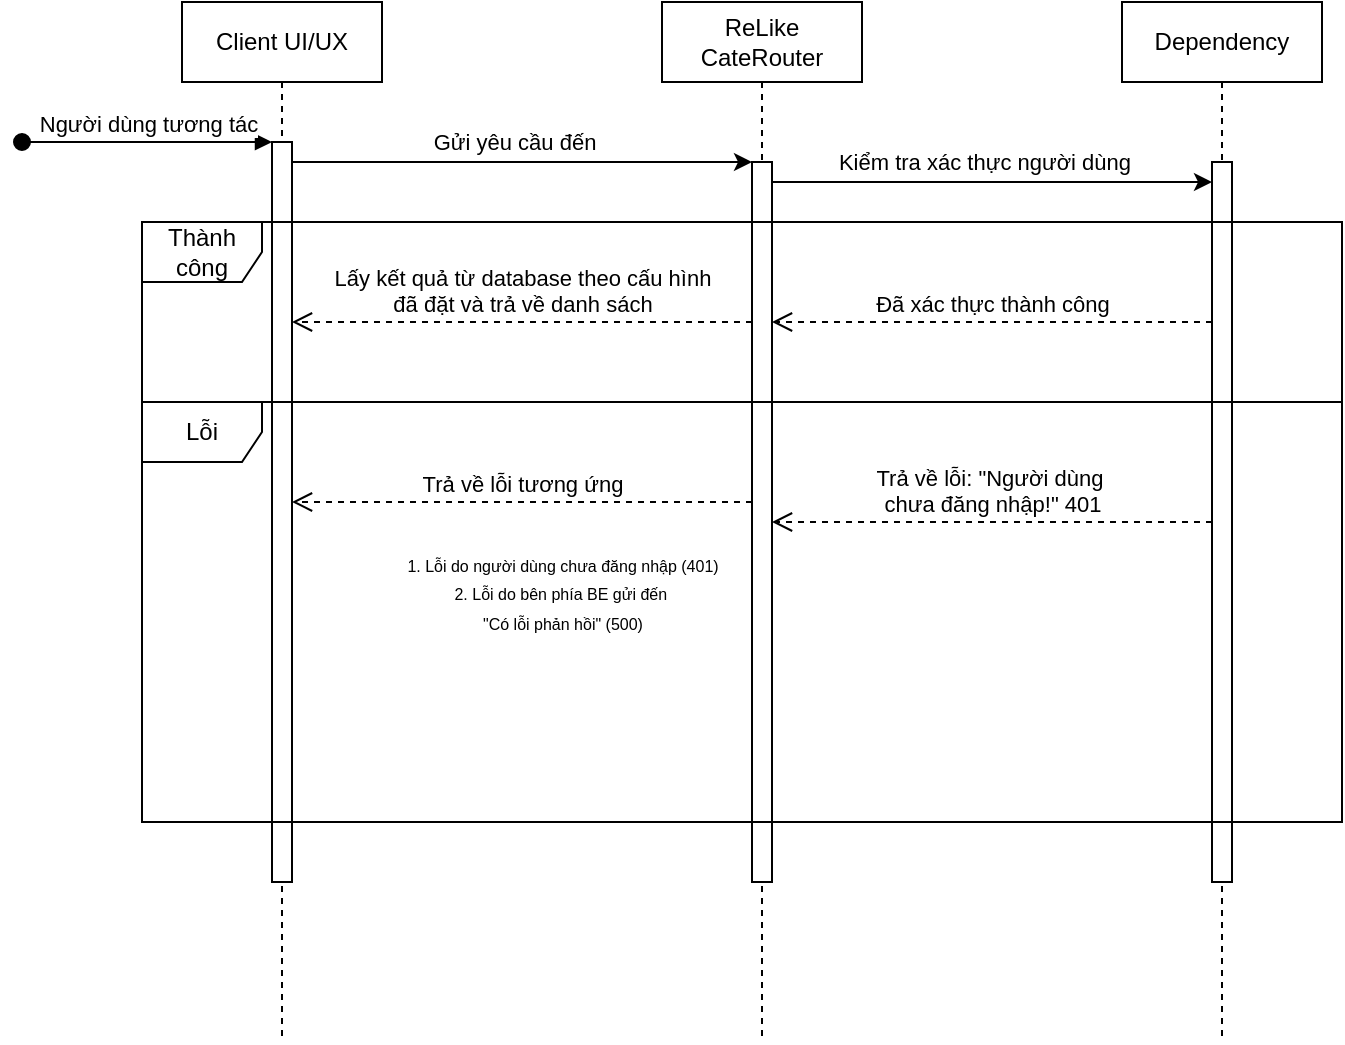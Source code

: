 <mxfile>
    <diagram id="pjh9ryTtitkpBswFPvQf" name="Page-1">
        <mxGraphModel dx="988" dy="700" grid="1" gridSize="10" guides="1" tooltips="1" connect="1" arrows="1" fold="1" page="1" pageScale="1" pageWidth="850" pageHeight="1100" math="0" shadow="0">
            <root>
                <mxCell id="0"/>
                <mxCell id="1" parent="0"/>
                <mxCell id="2" value="Client UI/UX" style="shape=umlLifeline;perimeter=lifelinePerimeter;whiteSpace=wrap;html=1;container=0;dropTarget=0;collapsible=0;recursiveResize=0;outlineConnect=0;portConstraint=eastwest;newEdgeStyle={&quot;edgeStyle&quot;:&quot;elbowEdgeStyle&quot;,&quot;elbow&quot;:&quot;vertical&quot;,&quot;curved&quot;:0,&quot;rounded&quot;:0};" parent="1" vertex="1">
                    <mxGeometry x="100" y="40" width="100" height="520" as="geometry"/>
                </mxCell>
                <mxCell id="3" value="" style="html=1;points=[];perimeter=orthogonalPerimeter;outlineConnect=0;targetShapes=umlLifeline;portConstraint=eastwest;newEdgeStyle={&quot;edgeStyle&quot;:&quot;elbowEdgeStyle&quot;,&quot;elbow&quot;:&quot;vertical&quot;,&quot;curved&quot;:0,&quot;rounded&quot;:0};" parent="2" vertex="1">
                    <mxGeometry x="45" y="70" width="10" height="370" as="geometry"/>
                </mxCell>
                <mxCell id="4" value="Người dùng tương tác" style="html=1;verticalAlign=bottom;startArrow=oval;endArrow=block;startSize=8;edgeStyle=elbowEdgeStyle;elbow=vertical;curved=0;rounded=0;" parent="2" target="3" edge="1">
                    <mxGeometry relative="1" as="geometry">
                        <mxPoint x="-80" y="70" as="sourcePoint"/>
                        <Array as="points">
                            <mxPoint x="-60" y="70"/>
                        </Array>
                    </mxGeometry>
                </mxCell>
                <mxCell id="5" value="ReLike&lt;br&gt;CateRouter" style="shape=umlLifeline;perimeter=lifelinePerimeter;whiteSpace=wrap;html=1;container=0;dropTarget=0;collapsible=0;recursiveResize=0;outlineConnect=0;portConstraint=eastwest;newEdgeStyle={&quot;edgeStyle&quot;:&quot;elbowEdgeStyle&quot;,&quot;elbow&quot;:&quot;vertical&quot;,&quot;curved&quot;:0,&quot;rounded&quot;:0};" parent="1" vertex="1">
                    <mxGeometry x="340" y="40" width="100" height="520" as="geometry"/>
                </mxCell>
                <mxCell id="6" value="" style="html=1;points=[];perimeter=orthogonalPerimeter;outlineConnect=0;targetShapes=umlLifeline;portConstraint=eastwest;newEdgeStyle={&quot;edgeStyle&quot;:&quot;elbowEdgeStyle&quot;,&quot;elbow&quot;:&quot;vertical&quot;,&quot;curved&quot;:0,&quot;rounded&quot;:0};" parent="5" vertex="1">
                    <mxGeometry x="45" y="80" width="10" height="360" as="geometry"/>
                </mxCell>
                <mxCell id="7" value="Dependency" style="shape=umlLifeline;perimeter=lifelinePerimeter;whiteSpace=wrap;html=1;container=0;dropTarget=0;collapsible=0;recursiveResize=0;outlineConnect=0;portConstraint=eastwest;newEdgeStyle={&quot;edgeStyle&quot;:&quot;elbowEdgeStyle&quot;,&quot;elbow&quot;:&quot;vertical&quot;,&quot;curved&quot;:0,&quot;rounded&quot;:0};" parent="1" vertex="1">
                    <mxGeometry x="570" y="40" width="100" height="520" as="geometry"/>
                </mxCell>
                <mxCell id="8" value="" style="html=1;points=[];perimeter=orthogonalPerimeter;outlineConnect=0;targetShapes=umlLifeline;portConstraint=eastwest;newEdgeStyle={&quot;edgeStyle&quot;:&quot;elbowEdgeStyle&quot;,&quot;elbow&quot;:&quot;vertical&quot;,&quot;curved&quot;:0,&quot;rounded&quot;:0};" parent="7" vertex="1">
                    <mxGeometry x="45" y="80" width="10" height="360" as="geometry"/>
                </mxCell>
                <mxCell id="9" value="" style="endArrow=classic;html=1;rounded=0;" parent="1" source="3" edge="1">
                    <mxGeometry width="50" height="50" relative="1" as="geometry">
                        <mxPoint x="209.81" y="120" as="sourcePoint"/>
                        <mxPoint x="385" y="120" as="targetPoint"/>
                    </mxGeometry>
                </mxCell>
                <mxCell id="10" value="Gửi yêu cầu đến" style="edgeLabel;html=1;align=center;verticalAlign=middle;resizable=0;points=[];" parent="9" vertex="1" connectable="0">
                    <mxGeometry x="-0.039" relative="1" as="geometry">
                        <mxPoint y="-10" as="offset"/>
                    </mxGeometry>
                </mxCell>
                <mxCell id="11" value="" style="endArrow=classic;html=1;rounded=0;" parent="1" target="8" edge="1">
                    <mxGeometry width="50" height="50" relative="1" as="geometry">
                        <mxPoint x="395" y="130" as="sourcePoint"/>
                        <mxPoint x="565" y="130" as="targetPoint"/>
                    </mxGeometry>
                </mxCell>
                <mxCell id="12" value="Kiểm tra xác thực người dùng" style="edgeLabel;html=1;align=center;verticalAlign=middle;resizable=0;points=[];" parent="11" vertex="1" connectable="0">
                    <mxGeometry x="-0.039" relative="1" as="geometry">
                        <mxPoint y="-10" as="offset"/>
                    </mxGeometry>
                </mxCell>
                <mxCell id="13" value="Thành công" style="shape=umlFrame;whiteSpace=wrap;html=1;pointerEvents=0;" parent="1" vertex="1">
                    <mxGeometry x="80" y="150" width="600" height="90" as="geometry"/>
                </mxCell>
                <mxCell id="14" value="Lỗi" style="shape=umlFrame;whiteSpace=wrap;html=1;pointerEvents=0;" parent="1" vertex="1">
                    <mxGeometry x="80" y="240" width="600" height="210" as="geometry"/>
                </mxCell>
                <mxCell id="15" value="Trả về lỗi tương ứng" style="html=1;verticalAlign=bottom;endArrow=open;dashed=1;endSize=8;curved=0;rounded=0;" parent="1" target="3" edge="1">
                    <mxGeometry relative="1" as="geometry">
                        <mxPoint x="385" y="290" as="sourcePoint"/>
                        <mxPoint x="215.0" y="290" as="targetPoint"/>
                    </mxGeometry>
                </mxCell>
                <mxCell id="16" value="&lt;div&gt;&lt;font style=&quot;font-size: 8px;&quot;&gt;&lt;br&gt;&lt;/font&gt;&lt;/div&gt;&lt;div&gt;&lt;font style=&quot;font-size: 8px;&quot;&gt;1. Lỗi do người dùng chưa đăng nhập (401)&lt;/font&gt;&lt;/div&gt;&lt;div&gt;&lt;font style=&quot;font-size: 8px;&quot;&gt;2. Lỗi do bên phía BE gửi đến&amp;nbsp;&lt;/font&gt;&lt;/div&gt;&lt;div&gt;&lt;font style=&quot;font-size: 8px;&quot;&gt;&quot;Có lỗi phản hồi&quot; (500)&lt;/font&gt;&lt;/div&gt;&lt;div&gt;&lt;font style=&quot;font-size: 8px;&quot;&gt;&lt;br&gt;&lt;/font&gt;&lt;/div&gt;" style="text;html=1;align=center;verticalAlign=middle;resizable=0;points=[];autosize=1;strokeColor=none;fillColor=none;" parent="1" vertex="1">
                    <mxGeometry x="200" y="290" width="180" height="90" as="geometry"/>
                </mxCell>
                <mxCell id="17" value="&lt;font&gt;Trả về lỗi: &quot;Người dùng&amp;nbsp;&lt;/font&gt;&lt;div&gt;&lt;font&gt;chưa đăng nhập!&quot; 401&lt;/font&gt;&lt;/div&gt;" style="html=1;verticalAlign=bottom;endArrow=open;dashed=1;endSize=8;curved=0;rounded=0;" parent="1" source="8" target="6" edge="1">
                    <mxGeometry relative="1" as="geometry">
                        <mxPoint x="560" y="285" as="sourcePoint"/>
                        <mxPoint x="390" y="285" as="targetPoint"/>
                    </mxGeometry>
                </mxCell>
                <mxCell id="18" value="Lấy kết quả từ database theo cấu hình&lt;br&gt;đã đặt và trả về danh sách" style="html=1;verticalAlign=bottom;endArrow=open;dashed=1;endSize=8;curved=0;rounded=0;" parent="1" target="3" edge="1">
                    <mxGeometry relative="1" as="geometry">
                        <mxPoint x="385" y="200" as="sourcePoint"/>
                        <mxPoint x="215" y="200" as="targetPoint"/>
                    </mxGeometry>
                </mxCell>
                <mxCell id="19" value="Đã xác thực thành công" style="html=1;verticalAlign=bottom;endArrow=open;dashed=1;endSize=8;curved=0;rounded=0;" parent="1" edge="1">
                    <mxGeometry relative="1" as="geometry">
                        <mxPoint x="615" y="200.0" as="sourcePoint"/>
                        <mxPoint x="395" y="200.0" as="targetPoint"/>
                    </mxGeometry>
                </mxCell>
            </root>
        </mxGraphModel>
    </diagram>
</mxfile>